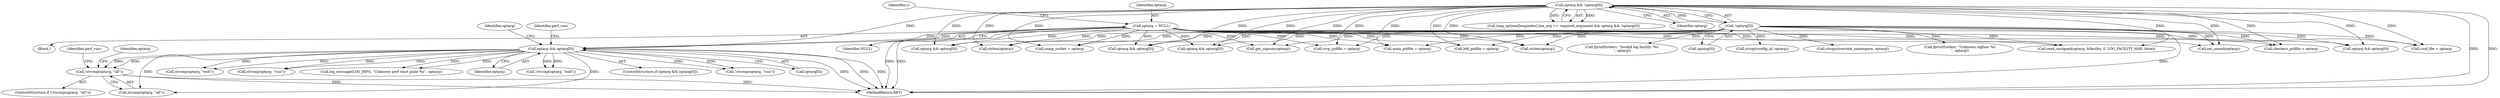 digraph "0_keepalived_c6247a9ef2c7b33244ab1d3aa5d629ec49f0a067_2@API" {
"1000622" [label="(Call,!strcmp(optarg, \"all\"))"];
"1000606" [label="(Call,optarg && optarg[0])"];
"1000180" [label="(Call,optarg && !optarg[0])"];
"1000182" [label="(Call,!optarg[0])"];
"1000190" [label="(Call,optarg = NULL)"];
"1000605" [label="(ControlStructure,if (optarg && optarg[0]))"];
"1000190" [label="(Call,optarg = NULL)"];
"1000452" [label="(Call,conf_file = optarg)"];
"1000194" [label="(Identifier,c)"];
"1000613" [label="(Call,!strcmp(optarg, \"run\"))"];
"1000192" [label="(Identifier,NULL)"];
"1000645" [label="(Identifier,perf_run)"];
"1000499" [label="(Call,bfd_pidfile = optarg)"];
"1000651" [label="(Call,optarg && optarg[0])"];
"1000745" [label="(MethodReturn,RET)"];
"1000627" [label="(Identifier,perf_run)"];
"1000608" [label="(Call,optarg[0])"];
"1000542" [label="(Call,strlen(optarg))"];
"1000186" [label="(Block,)"];
"1000509" [label="(Call,snmp_socket = optarg)"];
"1000623" [label="(Call,strcmp(optarg, \"all\"))"];
"1000632" [label="(Call,strcmp(optarg, \"end\"))"];
"1000354" [label="(Call,optarg && optarg[0])"];
"1000182" [label="(Call,!optarg[0])"];
"1000622" [label="(Call,!strcmp(optarg, \"all\"))"];
"1000335" [label="(Call,fprintf(stderr, \"Invalid log facility '%s'\n\", optarg))"];
"1000191" [label="(Identifier,optarg)"];
"1000606" [label="(Call,optarg && optarg[0])"];
"1000183" [label="(Call,optarg[0])"];
"1000615" [label="(Identifier,optarg)"];
"1000410" [label="(Call,optarg && optarg[0])"];
"1000559" [label="(Call,strcpy(config_id, optarg))"];
"1000566" [label="(Call,get_signum(optarg))"];
"1000328" [label="(Call,read_unsigned(optarg, &facility, 0, LOG_FACILITY_MAX, false))"];
"1000621" [label="(ControlStructure,if (!strcmp(optarg, \"all\")))"];
"1000478" [label="(Call,main_pidfile = optarg)"];
"1000614" [label="(Call,strcmp(optarg, \"run\"))"];
"1000384" [label="(Call,set_umask(optarg))"];
"1000639" [label="(Call,log_message(LOG_INFO, \"Unknown perf start point %s\", optarg))"];
"1000494" [label="(Call,vrrp_pidfile = optarg)"];
"1000483" [label="(Call,checkers_pidfile = optarg)"];
"1000518" [label="(Call,optarg && optarg[0])"];
"1000607" [label="(Identifier,optarg)"];
"1000180" [label="(Call,optarg && !optarg[0])"];
"1000556" [label="(Call,strlen(optarg))"];
"1000631" [label="(Call,!strcmp(optarg, \"end\"))"];
"1000545" [label="(Call,strcpy(override_namespace, optarg))"];
"1000633" [label="(Identifier,optarg)"];
"1000574" [label="(Call,fprintf(stderr, \"Unknown sigfunc %s\n\", optarg))"];
"1000172" [label="(Call,long_options[longindex].has_arg == required_argument && optarg && !optarg[0])"];
"1000181" [label="(Identifier,optarg)"];
"1000622" -> "1000621"  [label="AST: "];
"1000622" -> "1000623"  [label="CFG: "];
"1000623" -> "1000622"  [label="AST: "];
"1000627" -> "1000622"  [label="CFG: "];
"1000633" -> "1000622"  [label="CFG: "];
"1000622" -> "1000745"  [label="DDG: "];
"1000622" -> "1000745"  [label="DDG: "];
"1000606" -> "1000622"  [label="DDG: "];
"1000606" -> "1000622"  [label="DDG: "];
"1000606" -> "1000605"  [label="AST: "];
"1000606" -> "1000607"  [label="CFG: "];
"1000606" -> "1000608"  [label="CFG: "];
"1000607" -> "1000606"  [label="AST: "];
"1000608" -> "1000606"  [label="AST: "];
"1000615" -> "1000606"  [label="CFG: "];
"1000645" -> "1000606"  [label="CFG: "];
"1000606" -> "1000745"  [label="DDG: "];
"1000606" -> "1000745"  [label="DDG: "];
"1000606" -> "1000745"  [label="DDG: "];
"1000180" -> "1000606"  [label="DDG: "];
"1000190" -> "1000606"  [label="DDG: "];
"1000182" -> "1000606"  [label="DDG: "];
"1000606" -> "1000613"  [label="DDG: "];
"1000606" -> "1000613"  [label="DDG: "];
"1000606" -> "1000614"  [label="DDG: "];
"1000606" -> "1000614"  [label="DDG: "];
"1000606" -> "1000623"  [label="DDG: "];
"1000606" -> "1000623"  [label="DDG: "];
"1000606" -> "1000631"  [label="DDG: "];
"1000606" -> "1000631"  [label="DDG: "];
"1000606" -> "1000632"  [label="DDG: "];
"1000606" -> "1000632"  [label="DDG: "];
"1000606" -> "1000639"  [label="DDG: "];
"1000606" -> "1000639"  [label="DDG: "];
"1000180" -> "1000172"  [label="AST: "];
"1000180" -> "1000181"  [label="CFG: "];
"1000180" -> "1000182"  [label="CFG: "];
"1000181" -> "1000180"  [label="AST: "];
"1000182" -> "1000180"  [label="AST: "];
"1000172" -> "1000180"  [label="CFG: "];
"1000180" -> "1000745"  [label="DDG: "];
"1000180" -> "1000745"  [label="DDG: "];
"1000180" -> "1000172"  [label="DDG: "];
"1000180" -> "1000172"  [label="DDG: "];
"1000182" -> "1000180"  [label="DDG: "];
"1000180" -> "1000328"  [label="DDG: "];
"1000180" -> "1000354"  [label="DDG: "];
"1000180" -> "1000384"  [label="DDG: "];
"1000180" -> "1000410"  [label="DDG: "];
"1000180" -> "1000452"  [label="DDG: "];
"1000180" -> "1000478"  [label="DDG: "];
"1000180" -> "1000483"  [label="DDG: "];
"1000180" -> "1000494"  [label="DDG: "];
"1000180" -> "1000499"  [label="DDG: "];
"1000180" -> "1000509"  [label="DDG: "];
"1000180" -> "1000518"  [label="DDG: "];
"1000180" -> "1000542"  [label="DDG: "];
"1000180" -> "1000556"  [label="DDG: "];
"1000180" -> "1000566"  [label="DDG: "];
"1000180" -> "1000651"  [label="DDG: "];
"1000182" -> "1000183"  [label="CFG: "];
"1000183" -> "1000182"  [label="AST: "];
"1000182" -> "1000745"  [label="DDG: "];
"1000182" -> "1000328"  [label="DDG: "];
"1000182" -> "1000335"  [label="DDG: "];
"1000182" -> "1000354"  [label="DDG: "];
"1000182" -> "1000384"  [label="DDG: "];
"1000182" -> "1000410"  [label="DDG: "];
"1000182" -> "1000452"  [label="DDG: "];
"1000182" -> "1000478"  [label="DDG: "];
"1000182" -> "1000483"  [label="DDG: "];
"1000182" -> "1000494"  [label="DDG: "];
"1000182" -> "1000499"  [label="DDG: "];
"1000182" -> "1000509"  [label="DDG: "];
"1000182" -> "1000518"  [label="DDG: "];
"1000182" -> "1000542"  [label="DDG: "];
"1000182" -> "1000545"  [label="DDG: "];
"1000182" -> "1000556"  [label="DDG: "];
"1000182" -> "1000559"  [label="DDG: "];
"1000182" -> "1000566"  [label="DDG: "];
"1000182" -> "1000574"  [label="DDG: "];
"1000182" -> "1000651"  [label="DDG: "];
"1000190" -> "1000186"  [label="AST: "];
"1000190" -> "1000192"  [label="CFG: "];
"1000191" -> "1000190"  [label="AST: "];
"1000192" -> "1000190"  [label="AST: "];
"1000194" -> "1000190"  [label="CFG: "];
"1000190" -> "1000745"  [label="DDG: "];
"1000190" -> "1000745"  [label="DDG: "];
"1000190" -> "1000328"  [label="DDG: "];
"1000190" -> "1000354"  [label="DDG: "];
"1000190" -> "1000384"  [label="DDG: "];
"1000190" -> "1000410"  [label="DDG: "];
"1000190" -> "1000452"  [label="DDG: "];
"1000190" -> "1000478"  [label="DDG: "];
"1000190" -> "1000483"  [label="DDG: "];
"1000190" -> "1000494"  [label="DDG: "];
"1000190" -> "1000499"  [label="DDG: "];
"1000190" -> "1000509"  [label="DDG: "];
"1000190" -> "1000518"  [label="DDG: "];
"1000190" -> "1000542"  [label="DDG: "];
"1000190" -> "1000556"  [label="DDG: "];
"1000190" -> "1000566"  [label="DDG: "];
"1000190" -> "1000651"  [label="DDG: "];
}
